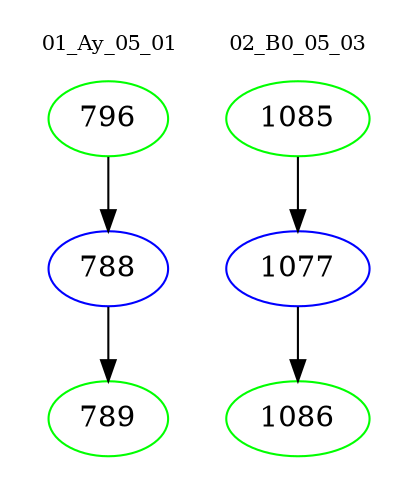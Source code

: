 digraph{
subgraph cluster_0 {
color = white
label = "01_Ay_05_01";
fontsize=10;
T0_796 [label="796", color="green"]
T0_796 -> T0_788 [color="black"]
T0_788 [label="788", color="blue"]
T0_788 -> T0_789 [color="black"]
T0_789 [label="789", color="green"]
}
subgraph cluster_1 {
color = white
label = "02_B0_05_03";
fontsize=10;
T1_1085 [label="1085", color="green"]
T1_1085 -> T1_1077 [color="black"]
T1_1077 [label="1077", color="blue"]
T1_1077 -> T1_1086 [color="black"]
T1_1086 [label="1086", color="green"]
}
}
